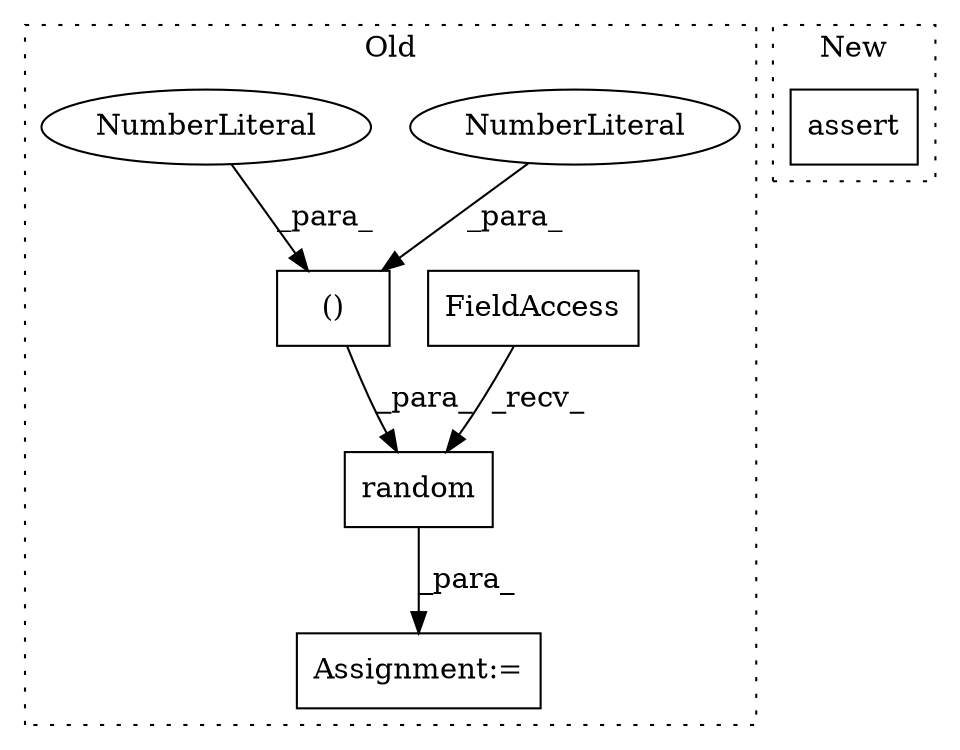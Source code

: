 digraph G {
subgraph cluster0 {
1 [label="random" a="32" s="1249,1280" l="12,2" shape="box"];
3 [label="FieldAccess" a="22" s="1236" l="12" shape="box"];
4 [label="Assignment:=" a="7" s="1235" l="1" shape="box"];
5 [label="()" a="106" s="1261" l="19" shape="box"];
6 [label="NumberLiteral" a="34" s="1278" l="2" shape="ellipse"];
7 [label="NumberLiteral" a="34" s="1261" l="4" shape="ellipse"];
label = "Old";
style="dotted";
}
subgraph cluster1 {
2 [label="assert" a="6" s="1826" l="7" shape="box"];
label = "New";
style="dotted";
}
1 -> 4 [label="_para_"];
3 -> 1 [label="_recv_"];
5 -> 1 [label="_para_"];
6 -> 5 [label="_para_"];
7 -> 5 [label="_para_"];
}